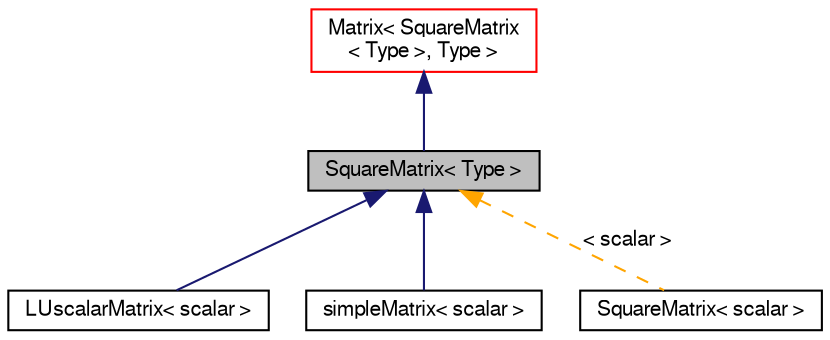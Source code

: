 digraph "SquareMatrix&lt; Type &gt;"
{
  bgcolor="transparent";
  edge [fontname="FreeSans",fontsize="10",labelfontname="FreeSans",labelfontsize="10"];
  node [fontname="FreeSans",fontsize="10",shape=record];
  Node1 [label="SquareMatrix\< Type \>",height=0.2,width=0.4,color="black", fillcolor="grey75", style="filled" fontcolor="black"];
  Node2 -> Node1 [dir="back",color="midnightblue",fontsize="10",style="solid",fontname="FreeSans"];
  Node2 [label="Matrix\< SquareMatrix\l\< Type \>, Type \>",height=0.2,width=0.4,color="red",URL="$a01397.html"];
  Node1 -> Node3 [dir="back",color="midnightblue",fontsize="10",style="solid",fontname="FreeSans"];
  Node3 [label="LUscalarMatrix\< scalar \>",height=0.2,width=0.4,color="black",URL="$a01349.html",tooltip="Foam::LUscalarMatrix. "];
  Node1 -> Node4 [dir="back",color="midnightblue",fontsize="10",style="solid",fontname="FreeSans"];
  Node4 [label="simpleMatrix\< scalar \>",height=0.2,width=0.4,color="black",URL="$a02244.html",tooltip="A simple square matrix solver with scalar coefficients. "];
  Node1 -> Node5 [dir="back",color="orange",fontsize="10",style="dashed",label=" \< scalar \>" ,fontname="FreeSans"];
  Node5 [label="SquareMatrix\< scalar \>",height=0.2,width=0.4,color="black",URL="$a02344.html"];
}
